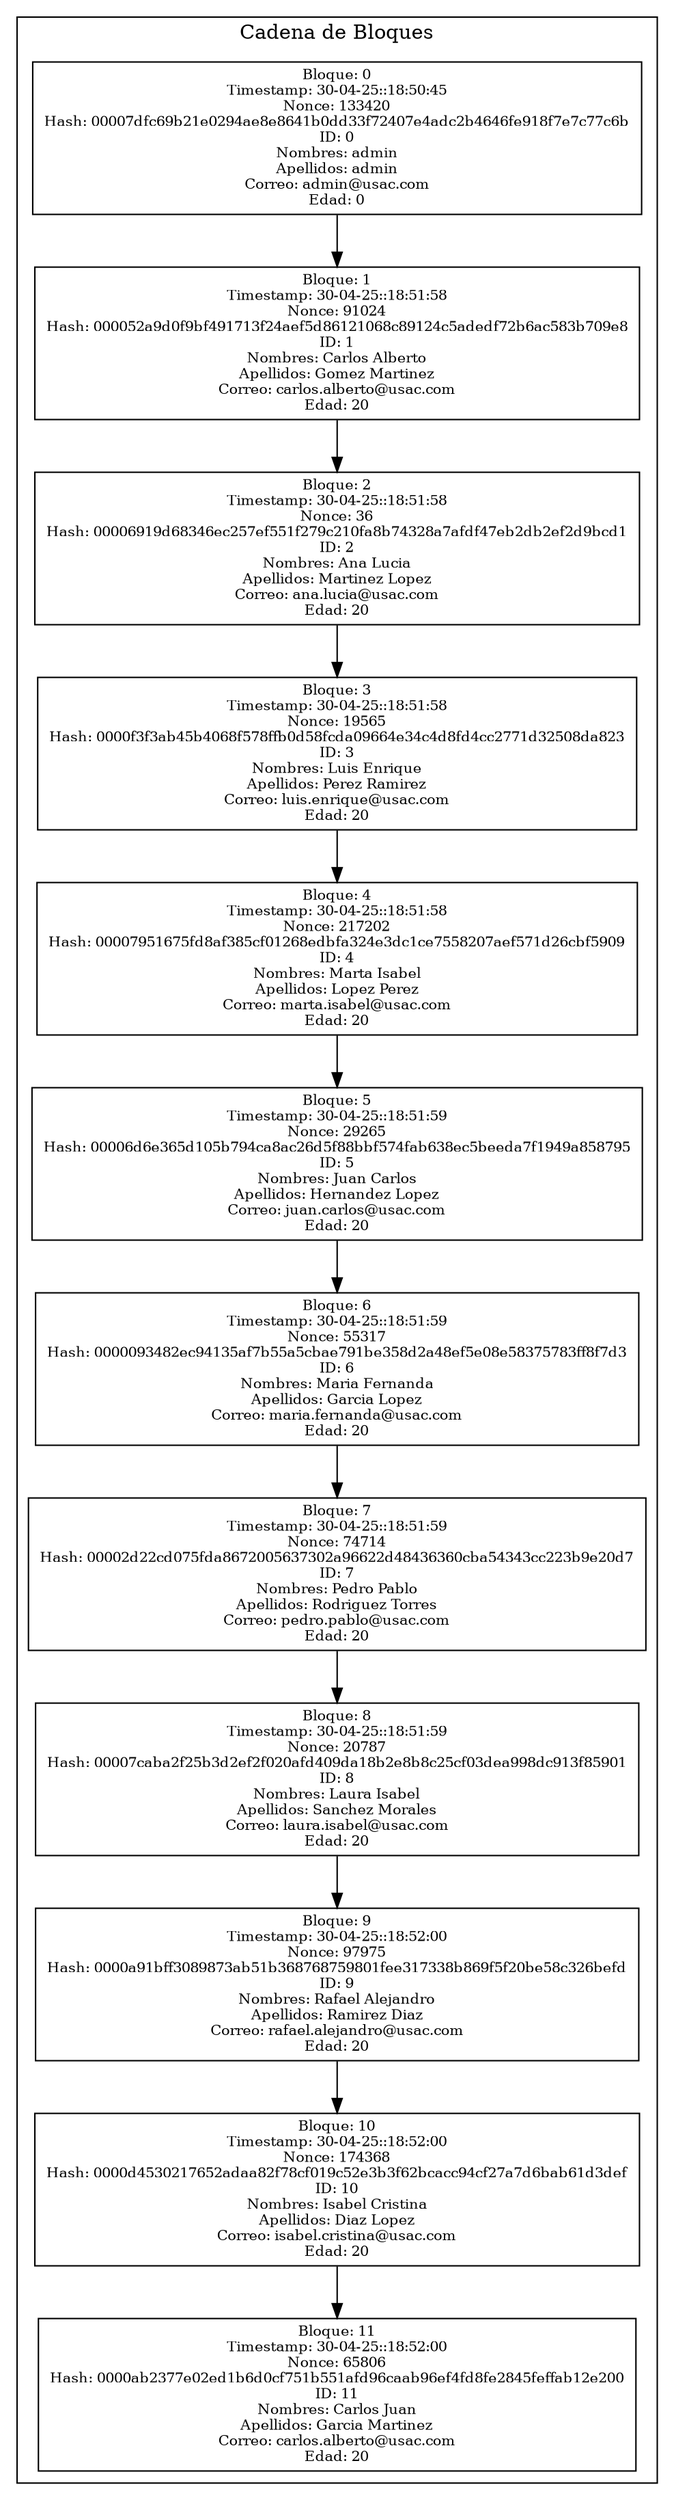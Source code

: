 digraph G {
node [shape=record, fontsize=10];
  graph [rankdir=TB];
  subgraph cluster_0 {
    label="Cadena de Bloques";
0 [label="Bloque: 0\nTimestamp: 30-04-25::18:50:45\nNonce: 133420\nHash: 00007dfc69b21e0294ae8e8641b0dd33f72407e4adc2b4646fe918f7e7c77c6b\nID: 0\nNombres: admin\nApellidos: admin\nCorreo: admin@usac.com\nEdad: 0"];
1 [label="Bloque: 1\nTimestamp: 30-04-25::18:51:58\nNonce: 91024\nHash: 000052a9d0f9bf491713f24aef5d86121068c89124c5adedf72b6ac583b709e8\nID: 1\nNombres: Carlos Alberto\nApellidos: Gomez Martinez\nCorreo: carlos.alberto@usac.com\nEdad: 20"];
0 -> 1;
2 [label="Bloque: 2\nTimestamp: 30-04-25::18:51:58\nNonce: 36\nHash: 00006919d68346ec257ef551f279c210fa8b74328a7afdf47eb2db2ef2d9bcd1\nID: 2\nNombres: Ana Lucia\nApellidos: Martinez Lopez\nCorreo: ana.lucia@usac.com\nEdad: 20"];
1 -> 2;
3 [label="Bloque: 3\nTimestamp: 30-04-25::18:51:58\nNonce: 19565\nHash: 0000f3f3ab45b4068f578ffb0d58fcda09664e34c4d8fd4cc2771d32508da823\nID: 3\nNombres: Luis Enrique\nApellidos: Perez Ramirez\nCorreo: luis.enrique@usac.com\nEdad: 20"];
2 -> 3;
4 [label="Bloque: 4\nTimestamp: 30-04-25::18:51:58\nNonce: 217202\nHash: 00007951675fd8af385cf01268edbfa324e3dc1ce7558207aef571d26cbf5909\nID: 4\nNombres: Marta Isabel\nApellidos: Lopez Perez\nCorreo: marta.isabel@usac.com\nEdad: 20"];
3 -> 4;
5 [label="Bloque: 5\nTimestamp: 30-04-25::18:51:59\nNonce: 29265\nHash: 00006d6e365d105b794ca8ac26d5f88bbf574fab638ec5beeda7f1949a858795\nID: 5\nNombres: Juan Carlos\nApellidos: Hernandez Lopez\nCorreo: juan.carlos@usac.com\nEdad: 20"];
4 -> 5;
6 [label="Bloque: 6\nTimestamp: 30-04-25::18:51:59\nNonce: 55317\nHash: 0000093482ec94135af7b55a5cbae791be358d2a48ef5e08e58375783ff8f7d3\nID: 6\nNombres: Maria Fernanda\nApellidos: Garcia Lopez\nCorreo: maria.fernanda@usac.com\nEdad: 20"];
5 -> 6;
7 [label="Bloque: 7\nTimestamp: 30-04-25::18:51:59\nNonce: 74714\nHash: 00002d22cd075fda8672005637302a96622d48436360cba54343cc223b9e20d7\nID: 7\nNombres: Pedro Pablo\nApellidos: Rodriguez Torres\nCorreo: pedro.pablo@usac.com\nEdad: 20"];
6 -> 7;
8 [label="Bloque: 8\nTimestamp: 30-04-25::18:51:59\nNonce: 20787\nHash: 00007caba2f25b3d2ef2f020afd409da18b2e8b8c25cf03dea998dc913f85901\nID: 8\nNombres: Laura Isabel\nApellidos: Sanchez Morales\nCorreo: laura.isabel@usac.com\nEdad: 20"];
7 -> 8;
9 [label="Bloque: 9\nTimestamp: 30-04-25::18:52:00\nNonce: 97975\nHash: 0000a91bff3089873ab51b368768759801fee317338b869f5f20be58c326befd\nID: 9\nNombres: Rafael Alejandro\nApellidos: Ramirez Diaz\nCorreo: rafael.alejandro@usac.com\nEdad: 20"];
8 -> 9;
10 [label="Bloque: 10\nTimestamp: 30-04-25::18:52:00\nNonce: 174368\nHash: 0000d4530217652adaa82f78cf019c52e3b3f62bcacc94cf27a7d6bab61d3def\nID: 10\nNombres: Isabel Cristina\nApellidos: Diaz Lopez\nCorreo: isabel.cristina@usac.com\nEdad: 20"];
9 -> 10;
11 [label="Bloque: 11\nTimestamp: 30-04-25::18:52:00\nNonce: 65806\nHash: 0000ab2377e02ed1b6d0cf751b551afd96caab96ef4fd8fe2845feffab12e200\nID: 11\nNombres: Carlos Juan\nApellidos: Garcia Martinez\nCorreo: carlos.alberto@usac.com\nEdad: 20"];
10 -> 11;
}
}
